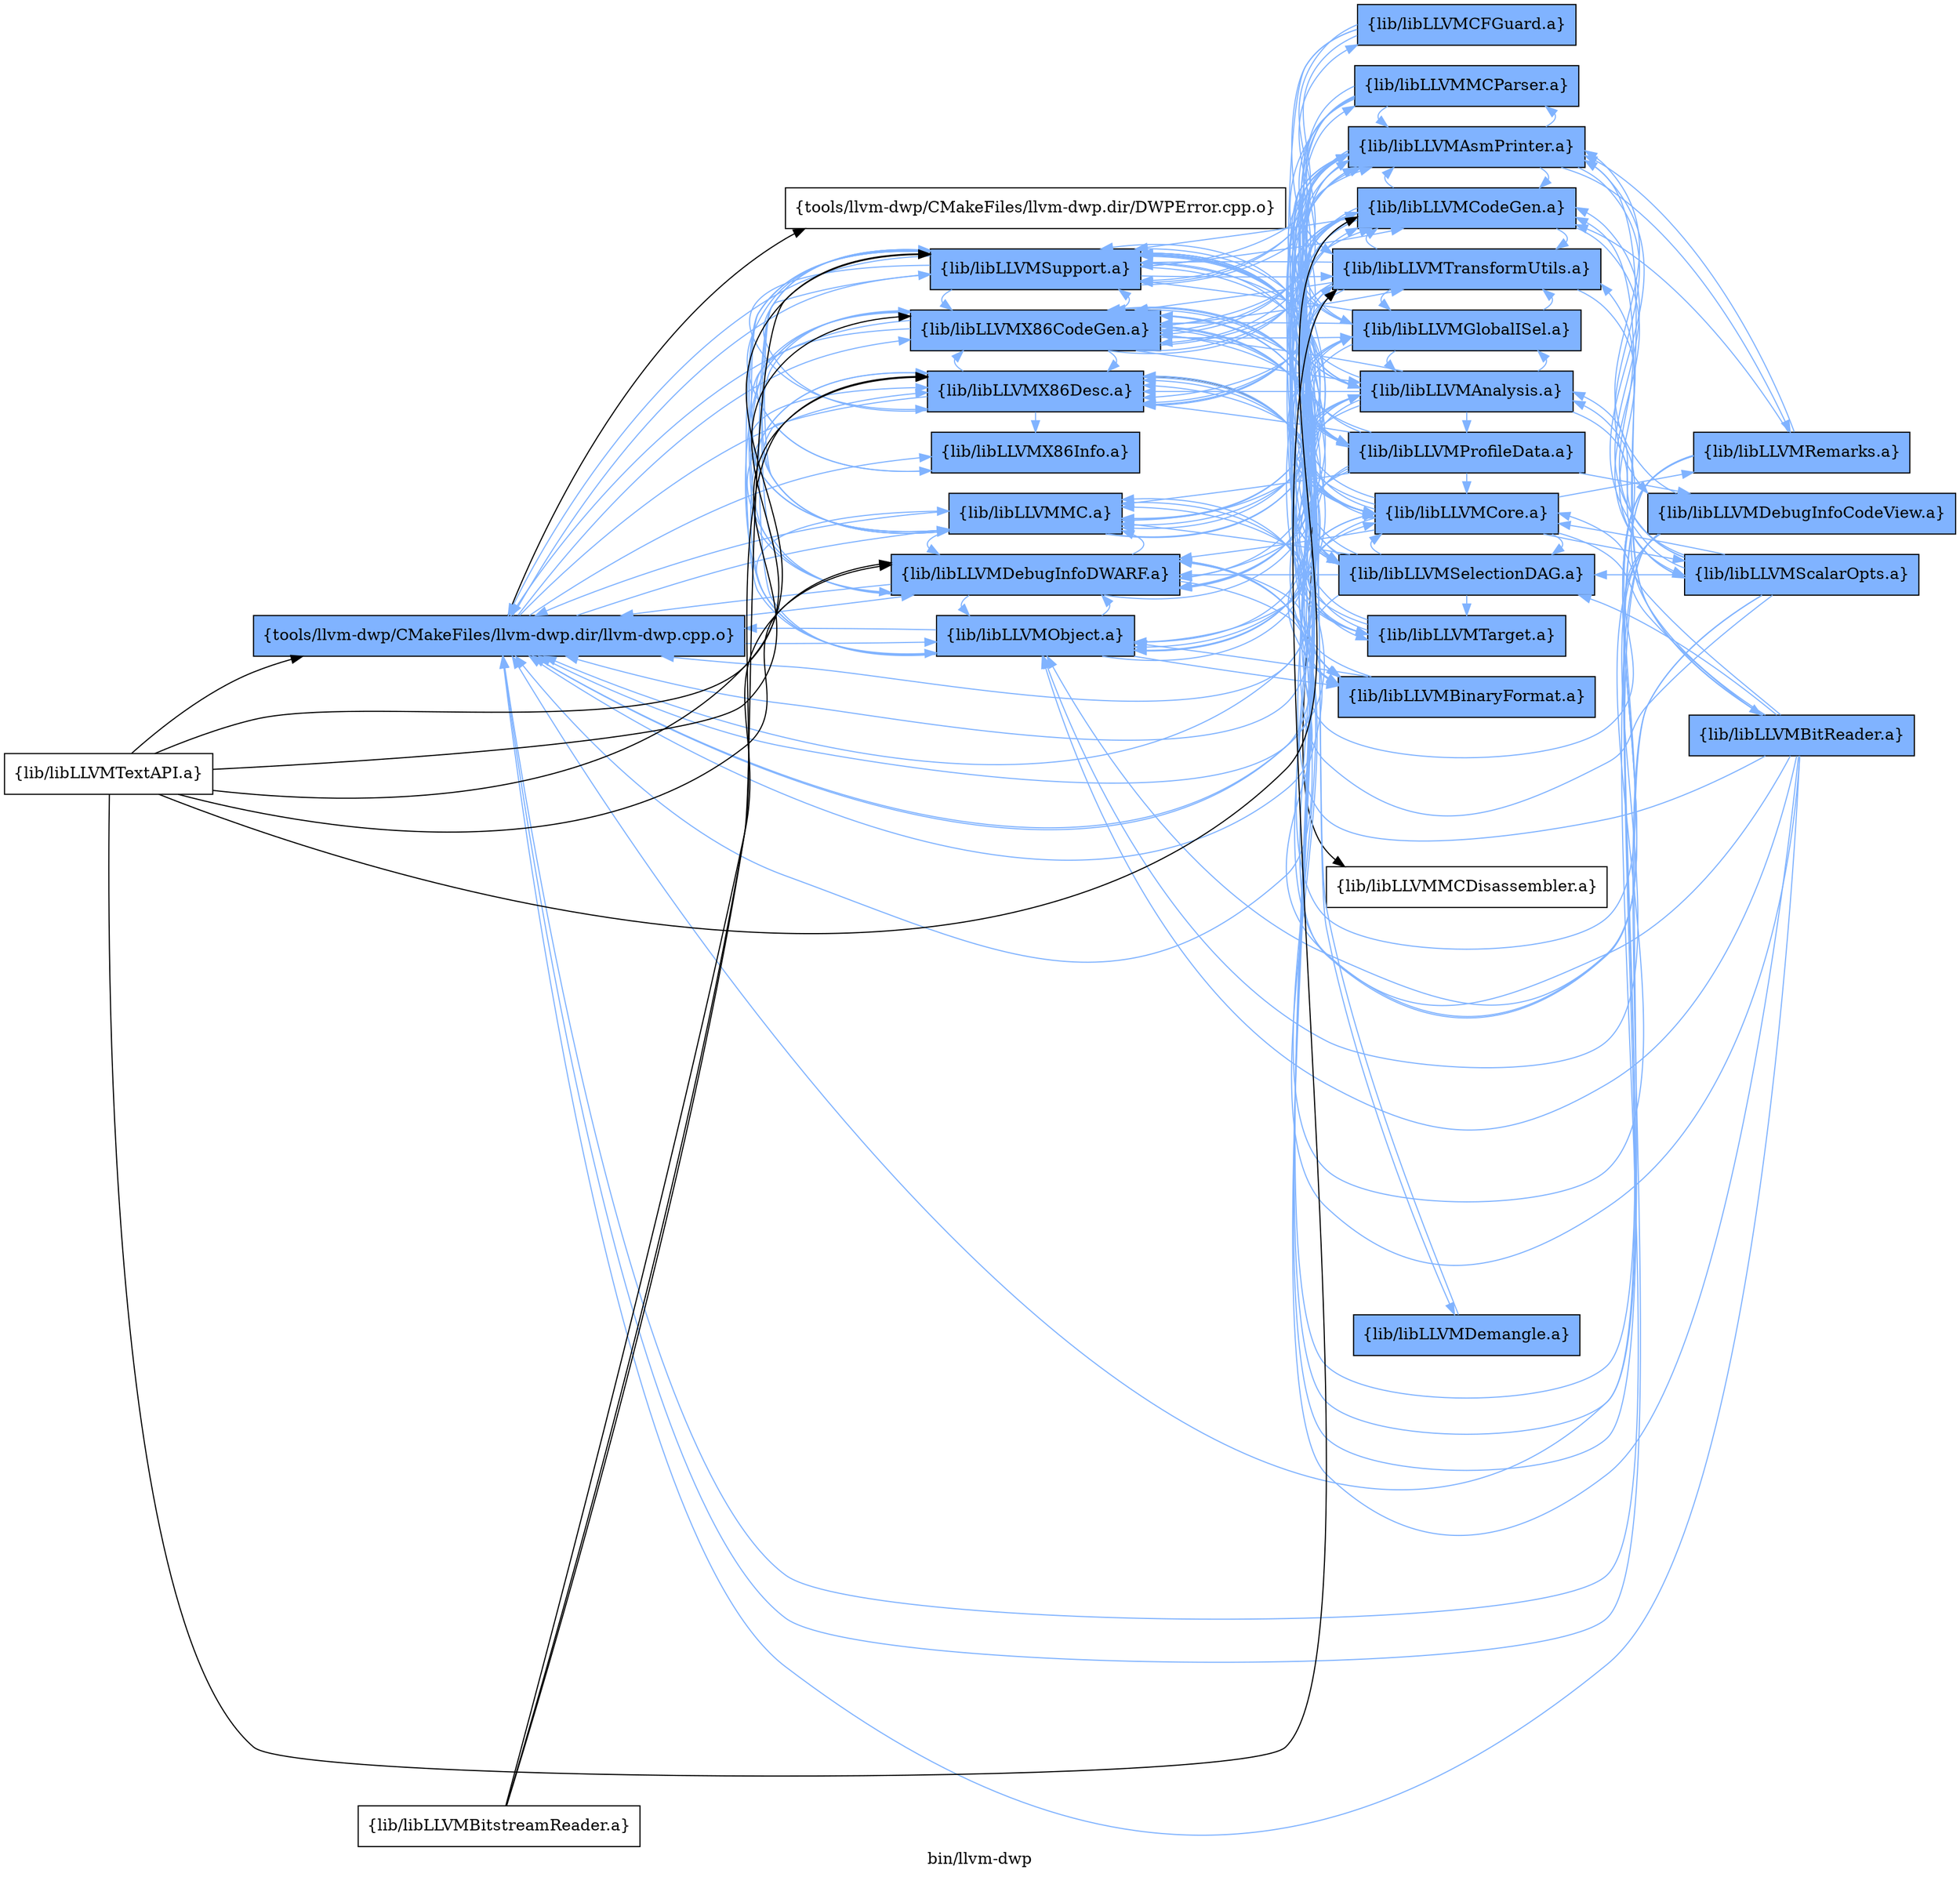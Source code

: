 digraph "bin/llvm-dwp" {
	label="bin/llvm-dwp";
	rankdir=LR;
	{ rank=same; Node0x56318d655078;  }
	{ rank=same; Node0x56318d642798; Node0x56318d64c298; Node0x56318d64c798; Node0x56318d64cc98; Node0x56318d650898; Node0x56318d64fe98; Node0x56318d650398; Node0x56318d64e598;  }
	{ rank=same; Node0x56318d64f998; Node0x56318d652b98; Node0x56318d64b438; Node0x56318d64ea98; Node0x56318d652698; Node0x56318d655438; Node0x56318d652198; Node0x56318d643be8; Node0x56318d644098; Node0x56318d6514c8; Node0x56318d64ef98; Node0x56318d64af88; Node0x56318d654a88; Node0x56318d649a48;  }

	Node0x56318d655078 [shape=record,shape=box,group=1,style=filled,fillcolor="0.600000 0.5 1",label="{tools/llvm-dwp/CMakeFiles/llvm-dwp.dir/llvm-dwp.cpp.o}"];
	Node0x56318d655078 -> Node0x56318d642798;
	Node0x56318d655078 -> Node0x56318d64c298[color="0.600000 0.5 1"];
	Node0x56318d655078 -> Node0x56318d64c798[color="0.600000 0.5 1"];
	Node0x56318d655078 -> Node0x56318d64cc98[color="0.600000 0.5 1"];
	Node0x56318d655078 -> Node0x56318d650898[color="0.600000 0.5 1"];
	Node0x56318d655078 -> Node0x56318d64fe98[color="0.600000 0.5 1"];
	Node0x56318d655078 -> Node0x56318d650398[color="0.600000 0.5 1"];
	Node0x56318d655078 -> Node0x56318d64e598[color="0.600000 0.5 1"];
	Node0x56318d642798 [shape=record,shape=box,group=0,label="{tools/llvm-dwp/CMakeFiles/llvm-dwp.dir/DWPError.cpp.o}"];
	Node0x56318d64c298 [shape=record,shape=box,group=1,style=filled,fillcolor="0.600000 0.5 1",label="{lib/libLLVMX86CodeGen.a}"];
	Node0x56318d64c298 -> Node0x56318d64c798[color="0.600000 0.5 1"];
	Node0x56318d64c298 -> Node0x56318d64cc98[color="0.600000 0.5 1"];
	Node0x56318d64c298 -> Node0x56318d64f998[color="0.600000 0.5 1"];
	Node0x56318d64c298 -> Node0x56318d650398[color="0.600000 0.5 1"];
	Node0x56318d64c298 -> Node0x56318d652b98[color="0.600000 0.5 1"];
	Node0x56318d64c298 -> Node0x56318d64e598[color="0.600000 0.5 1"];
	Node0x56318d64c298 -> Node0x56318d64b438[color="0.600000 0.5 1"];
	Node0x56318d64c298 -> Node0x56318d64ea98[color="0.600000 0.5 1"];
	Node0x56318d64c298 -> Node0x56318d652698[color="0.600000 0.5 1"];
	Node0x56318d64c298 -> Node0x56318d655438[color="0.600000 0.5 1"];
	Node0x56318d64c298 -> Node0x56318d652198[color="0.600000 0.5 1"];
	Node0x56318d64c298 -> Node0x56318d643be8[color="0.600000 0.5 1"];
	Node0x56318d64c298 -> Node0x56318d655078[color="0.600000 0.5 1"];
	Node0x56318d64c298 -> Node0x56318d644098[color="0.600000 0.5 1"];
	Node0x56318d64c298 -> Node0x56318d6514c8[color="0.600000 0.5 1"];
	Node0x56318d64c798 [shape=record,shape=box,group=1,style=filled,fillcolor="0.600000 0.5 1",label="{lib/libLLVMX86Desc.a}"];
	Node0x56318d64c798 -> Node0x56318d650398[color="0.600000 0.5 1"];
	Node0x56318d64c798 -> Node0x56318d64e598[color="0.600000 0.5 1"];
	Node0x56318d64c798 -> Node0x56318d64c298[color="0.600000 0.5 1"];
	Node0x56318d64c798 -> Node0x56318d64cc98[color="0.600000 0.5 1"];
	Node0x56318d64c798 -> Node0x56318d64ef98;
	Node0x56318d64c798 -> Node0x56318d64af88[color="0.600000 0.5 1"];
	Node0x56318d64cc98 [shape=record,shape=box,group=1,style=filled,fillcolor="0.600000 0.5 1",label="{lib/libLLVMX86Info.a}"];
	Node0x56318d64cc98 -> Node0x56318d64e598[color="0.600000 0.5 1"];
	Node0x56318d650898 [shape=record,shape=box,group=1,style=filled,fillcolor="0.600000 0.5 1",label="{lib/libLLVMObject.a}"];
	Node0x56318d650898 -> Node0x56318d64e598[color="0.600000 0.5 1"];
	Node0x56318d650898 -> Node0x56318d64af88[color="0.600000 0.5 1"];
	Node0x56318d650898 -> Node0x56318d655078[color="0.600000 0.5 1"];
	Node0x56318d650898 -> Node0x56318d64fe98[color="0.600000 0.5 1"];
	Node0x56318d650898 -> Node0x56318d64c798[color="0.600000 0.5 1"];
	Node0x56318d650898 -> Node0x56318d64f998[color="0.600000 0.5 1"];
	Node0x56318d650898 -> Node0x56318d650398[color="0.600000 0.5 1"];
	Node0x56318d650898 -> Node0x56318d64b438[color="0.600000 0.5 1"];
	Node0x56318d650898 -> Node0x56318d64c298[color="0.600000 0.5 1"];
	Node0x56318d650898 -> Node0x56318d654a88[color="0.600000 0.5 1"];
	Node0x56318d64fe98 [shape=record,shape=box,group=1,style=filled,fillcolor="0.600000 0.5 1",label="{lib/libLLVMDebugInfoDWARF.a}"];
	Node0x56318d64fe98 -> Node0x56318d655078[color="0.600000 0.5 1"];
	Node0x56318d64fe98 -> Node0x56318d64c798[color="0.600000 0.5 1"];
	Node0x56318d64fe98 -> Node0x56318d64f998[color="0.600000 0.5 1"];
	Node0x56318d64fe98 -> Node0x56318d650898[color="0.600000 0.5 1"];
	Node0x56318d64fe98 -> Node0x56318d64e598[color="0.600000 0.5 1"];
	Node0x56318d64fe98 -> Node0x56318d64af88[color="0.600000 0.5 1"];
	Node0x56318d64fe98 -> Node0x56318d650398[color="0.600000 0.5 1"];
	Node0x56318d64fe98 -> Node0x56318d64c298[color="0.600000 0.5 1"];
	Node0x56318d650398 [shape=record,shape=box,group=1,style=filled,fillcolor="0.600000 0.5 1",label="{lib/libLLVMMC.a}"];
	Node0x56318d650398 -> Node0x56318d64c798[color="0.600000 0.5 1"];
	Node0x56318d650398 -> Node0x56318d64e598[color="0.600000 0.5 1"];
	Node0x56318d650398 -> Node0x56318d655078[color="0.600000 0.5 1"];
	Node0x56318d650398 -> Node0x56318d64f998[color="0.600000 0.5 1"];
	Node0x56318d650398 -> Node0x56318d64fe98[color="0.600000 0.5 1"];
	Node0x56318d650398 -> Node0x56318d64c298[color="0.600000 0.5 1"];
	Node0x56318d650398 -> Node0x56318d64af88[color="0.600000 0.5 1"];
	Node0x56318d650398 -> Node0x56318d652b98[color="0.600000 0.5 1"];
	Node0x56318d64e598 [shape=record,shape=box,group=1,style=filled,fillcolor="0.600000 0.5 1",label="{lib/libLLVMSupport.a}"];
	Node0x56318d64e598 -> Node0x56318d655078[color="0.600000 0.5 1"];
	Node0x56318d64e598 -> Node0x56318d64c298[color="0.600000 0.5 1"];
	Node0x56318d64e598 -> Node0x56318d64f998[color="0.600000 0.5 1"];
	Node0x56318d64e598 -> Node0x56318d650898[color="0.600000 0.5 1"];
	Node0x56318d64e598 -> Node0x56318d64fe98[color="0.600000 0.5 1"];
	Node0x56318d64e598 -> Node0x56318d64c798[color="0.600000 0.5 1"];
	Node0x56318d64e598 -> Node0x56318d650398[color="0.600000 0.5 1"];
	Node0x56318d64e598 -> Node0x56318d652b98[color="0.600000 0.5 1"];
	Node0x56318d64e598 -> Node0x56318d6514c8[color="0.600000 0.5 1"];
	Node0x56318d64e598 -> Node0x56318d649a48[color="0.600000 0.5 1"];
	Node0x56318d64e598 -> Node0x56318d644098[color="0.600000 0.5 1"];
	Node0x56318d64f998 [shape=record,shape=box,group=1,style=filled,fillcolor="0.600000 0.5 1",label="{lib/libLLVMAsmPrinter.a}"];
	Node0x56318d64f998 -> Node0x56318d655078[color="0.600000 0.5 1"];
	Node0x56318d64f998 -> Node0x56318d64c298[color="0.600000 0.5 1"];
	Node0x56318d64f998 -> Node0x56318d64c798[color="0.600000 0.5 1"];
	Node0x56318d64f998 -> Node0x56318d650398[color="0.600000 0.5 1"];
	Node0x56318d64f998 -> Node0x56318d652b98[color="0.600000 0.5 1"];
	Node0x56318d64f998 -> Node0x56318d64e598[color="0.600000 0.5 1"];
	Node0x56318d64f998 -> Node0x56318d64ea98[color="0.600000 0.5 1"];
	Node0x56318d64f998 -> Node0x56318d64b438[color="0.600000 0.5 1"];
	Node0x56318d64f998 -> Node0x56318d655438[color="0.600000 0.5 1"];
	Node0x56318d64f998 -> Node0x56318d64af88[color="0.600000 0.5 1"];
	Node0x56318d64f998 -> Node0x56318d64aa38[color="0.600000 0.5 1"];
	Node0x56318d64f998 -> Node0x56318d654a88[color="0.600000 0.5 1"];
	Node0x56318d64f998 -> Node0x56318d64fe98[color="0.600000 0.5 1"];
	Node0x56318d64f998 -> Node0x56318d653fe8[color="0.600000 0.5 1"];
	Node0x56318d652b98 [shape=record,shape=box,group=1,style=filled,fillcolor="0.600000 0.5 1",label="{lib/libLLVMCodeGen.a}"];
	Node0x56318d652b98 -> Node0x56318d64c298[color="0.600000 0.5 1"];
	Node0x56318d652b98 -> Node0x56318d64e598[color="0.600000 0.5 1"];
	Node0x56318d652b98 -> Node0x56318d652698[color="0.600000 0.5 1"];
	Node0x56318d652b98 -> Node0x56318d64b438[color="0.600000 0.5 1"];
	Node0x56318d652b98 -> Node0x56318d655438[color="0.600000 0.5 1"];
	Node0x56318d652b98 -> Node0x56318d650398[color="0.600000 0.5 1"];
	Node0x56318d652b98 -> Node0x56318d655078[color="0.600000 0.5 1"];
	Node0x56318d652b98 -> Node0x56318d652198[color="0.600000 0.5 1"];
	Node0x56318d652b98 -> Node0x56318d64f998[color="0.600000 0.5 1"];
	Node0x56318d652b98 -> Node0x56318d6514c8[color="0.600000 0.5 1"];
	Node0x56318d652b98 -> Node0x56318d64c798[color="0.600000 0.5 1"];
	Node0x56318d652b98 -> Node0x56318d64ea98[color="0.600000 0.5 1"];
	Node0x56318d652b98 -> Node0x56318d64fe98[color="0.600000 0.5 1"];
	Node0x56318d652b98 -> Node0x56318d650898[color="0.600000 0.5 1"];
	Node0x56318d652b98 -> Node0x56318d644098[color="0.600000 0.5 1"];
	Node0x56318d652b98 -> Node0x56318d6518d8[color="0.600000 0.5 1"];
	Node0x56318d64b438 [shape=record,shape=box,group=1,style=filled,fillcolor="0.600000 0.5 1",label="{lib/libLLVMCore.a}"];
	Node0x56318d64b438 -> Node0x56318d64e598[color="0.600000 0.5 1"];
	Node0x56318d64b438 -> Node0x56318d655078[color="0.600000 0.5 1"];
	Node0x56318d64b438 -> Node0x56318d64c298[color="0.600000 0.5 1"];
	Node0x56318d64b438 -> Node0x56318d64c798[color="0.600000 0.5 1"];
	Node0x56318d64b438 -> Node0x56318d64f998[color="0.600000 0.5 1"];
	Node0x56318d64b438 -> Node0x56318d64fe98[color="0.600000 0.5 1"];
	Node0x56318d64b438 -> Node0x56318d652698[color="0.600000 0.5 1"];
	Node0x56318d64b438 -> Node0x56318d652b98[color="0.600000 0.5 1"];
	Node0x56318d64b438 -> Node0x56318d655438[color="0.600000 0.5 1"];
	Node0x56318d64b438 -> Node0x56318d64af88[color="0.600000 0.5 1"];
	Node0x56318d64b438 -> Node0x56318d6514c8[color="0.600000 0.5 1"];
	Node0x56318d64b438 -> Node0x56318d64aa38[color="0.600000 0.5 1"];
	Node0x56318d64b438 -> Node0x56318d6546c8[color="0.600000 0.5 1"];
	Node0x56318d64b438 -> Node0x56318d6518d8[color="0.600000 0.5 1"];
	Node0x56318d64ea98 [shape=record,shape=box,group=1,style=filled,fillcolor="0.600000 0.5 1",label="{lib/libLLVMTarget.a}"];
	Node0x56318d64ea98 -> Node0x56318d64c298[color="0.600000 0.5 1"];
	Node0x56318d64ea98 -> Node0x56318d64f998[color="0.600000 0.5 1"];
	Node0x56318d64ea98 -> Node0x56318d650398[color="0.600000 0.5 1"];
	Node0x56318d64ea98 -> Node0x56318d64e598[color="0.600000 0.5 1"];
	Node0x56318d64ea98 -> Node0x56318d64b438[color="0.600000 0.5 1"];
	Node0x56318d64ea98 -> Node0x56318d655438[color="0.600000 0.5 1"];
	Node0x56318d652698 [shape=record,shape=box,group=1,style=filled,fillcolor="0.600000 0.5 1",label="{lib/libLLVMSelectionDAG.a}"];
	Node0x56318d652698 -> Node0x56318d64c298[color="0.600000 0.5 1"];
	Node0x56318d652698 -> Node0x56318d64e598[color="0.600000 0.5 1"];
	Node0x56318d652698 -> Node0x56318d652198[color="0.600000 0.5 1"];
	Node0x56318d652698 -> Node0x56318d64b438[color="0.600000 0.5 1"];
	Node0x56318d652698 -> Node0x56318d652b98[color="0.600000 0.5 1"];
	Node0x56318d652698 -> Node0x56318d655438[color="0.600000 0.5 1"];
	Node0x56318d652698 -> Node0x56318d650398[color="0.600000 0.5 1"];
	Node0x56318d652698 -> Node0x56318d655078[color="0.600000 0.5 1"];
	Node0x56318d652698 -> Node0x56318d64f998[color="0.600000 0.5 1"];
	Node0x56318d652698 -> Node0x56318d64fe98[color="0.600000 0.5 1"];
	Node0x56318d652698 -> Node0x56318d64ea98[color="0.600000 0.5 1"];
	Node0x56318d652698 -> Node0x56318d6514c8[color="0.600000 0.5 1"];
	Node0x56318d652698 -> Node0x56318d64c798[color="0.600000 0.5 1"];
	Node0x56318d655438 [shape=record,shape=box,group=1,style=filled,fillcolor="0.600000 0.5 1",label="{lib/libLLVMAnalysis.a}"];
	Node0x56318d655438 -> Node0x56318d64c298[color="0.600000 0.5 1"];
	Node0x56318d655438 -> Node0x56318d64e598[color="0.600000 0.5 1"];
	Node0x56318d655438 -> Node0x56318d64b438[color="0.600000 0.5 1"];
	Node0x56318d655438 -> Node0x56318d655078[color="0.600000 0.5 1"];
	Node0x56318d655438 -> Node0x56318d652b98[color="0.600000 0.5 1"];
	Node0x56318d655438 -> Node0x56318d6514c8[color="0.600000 0.5 1"];
	Node0x56318d655438 -> Node0x56318d652698[color="0.600000 0.5 1"];
	Node0x56318d655438 -> Node0x56318d652198[color="0.600000 0.5 1"];
	Node0x56318d655438 -> Node0x56318d64c798[color="0.600000 0.5 1"];
	Node0x56318d655438 -> Node0x56318d64f998[color="0.600000 0.5 1"];
	Node0x56318d655438 -> Node0x56318d6518d8[color="0.600000 0.5 1"];
	Node0x56318d655438 -> Node0x56318d644098[color="0.600000 0.5 1"];
	Node0x56318d655438 -> Node0x56318d650398[color="0.600000 0.5 1"];
	Node0x56318d652198 [shape=record,shape=box,group=1,style=filled,fillcolor="0.600000 0.5 1",label="{lib/libLLVMGlobalISel.a}"];
	Node0x56318d652198 -> Node0x56318d64c298[color="0.600000 0.5 1"];
	Node0x56318d652198 -> Node0x56318d64e598[color="0.600000 0.5 1"];
	Node0x56318d652198 -> Node0x56318d652b98[color="0.600000 0.5 1"];
	Node0x56318d652198 -> Node0x56318d64b438[color="0.600000 0.5 1"];
	Node0x56318d652198 -> Node0x56318d64f998[color="0.600000 0.5 1"];
	Node0x56318d652198 -> Node0x56318d650398[color="0.600000 0.5 1"];
	Node0x56318d652198 -> Node0x56318d64ea98[color="0.600000 0.5 1"];
	Node0x56318d652198 -> Node0x56318d652698[color="0.600000 0.5 1"];
	Node0x56318d652198 -> Node0x56318d655438[color="0.600000 0.5 1"];
	Node0x56318d652198 -> Node0x56318d6514c8[color="0.600000 0.5 1"];
	Node0x56318d643be8 [shape=record,shape=box,group=1,style=filled,fillcolor="0.600000 0.5 1",label="{lib/libLLVMCFGuard.a}"];
	Node0x56318d643be8 -> Node0x56318d64c298[color="0.600000 0.5 1"];
	Node0x56318d643be8 -> Node0x56318d64e598[color="0.600000 0.5 1"];
	Node0x56318d643be8 -> Node0x56318d64b438[color="0.600000 0.5 1"];
	Node0x56318d643be8 -> Node0x56318d6514c8[color="0.600000 0.5 1"];
	Node0x56318d644098 [shape=record,shape=box,group=1,style=filled,fillcolor="0.600000 0.5 1",label="{lib/libLLVMProfileData.a}"];
	Node0x56318d644098 -> Node0x56318d655078[color="0.600000 0.5 1"];
	Node0x56318d644098 -> Node0x56318d64c298[color="0.600000 0.5 1"];
	Node0x56318d644098 -> Node0x56318d64f998[color="0.600000 0.5 1"];
	Node0x56318d644098 -> Node0x56318d64fe98[color="0.600000 0.5 1"];
	Node0x56318d644098 -> Node0x56318d650898[color="0.600000 0.5 1"];
	Node0x56318d644098 -> Node0x56318d64e598[color="0.600000 0.5 1"];
	Node0x56318d644098 -> Node0x56318d64b438[color="0.600000 0.5 1"];
	Node0x56318d644098 -> Node0x56318d652b98[color="0.600000 0.5 1"];
	Node0x56318d644098 -> Node0x56318d64c798[color="0.600000 0.5 1"];
	Node0x56318d644098 -> Node0x56318d650398[color="0.600000 0.5 1"];
	Node0x56318d644098 -> Node0x56318d653fe8[color="0.600000 0.5 1"];
	Node0x56318d6514c8 [shape=record,shape=box,group=1,style=filled,fillcolor="0.600000 0.5 1",label="{lib/libLLVMTransformUtils.a}"];
	Node0x56318d6514c8 -> Node0x56318d64c298[color="0.600000 0.5 1"];
	Node0x56318d6514c8 -> Node0x56318d64e598[color="0.600000 0.5 1"];
	Node0x56318d6514c8 -> Node0x56318d64b438[color="0.600000 0.5 1"];
	Node0x56318d6514c8 -> Node0x56318d652b98[color="0.600000 0.5 1"];
	Node0x56318d6514c8 -> Node0x56318d655438[color="0.600000 0.5 1"];
	Node0x56318d6514c8 -> Node0x56318d6518d8[color="0.600000 0.5 1"];
	Node0x56318d6514c8 -> Node0x56318d64c798[color="0.600000 0.5 1"];
	Node0x56318d6514c8 -> Node0x56318d64f998[color="0.600000 0.5 1"];
	Node0x56318d6514c8 -> Node0x56318d652698[color="0.600000 0.5 1"];
	Node0x56318d6514c8 -> Node0x56318d655078[color="0.600000 0.5 1"];
	Node0x56318d6514c8 -> Node0x56318d64fe98[color="0.600000 0.5 1"];
	Node0x56318d6514c8 -> Node0x56318d652198[color="0.600000 0.5 1"];
	Node0x56318d6514c8 -> Node0x56318d650898[color="0.600000 0.5 1"];
	Node0x56318d64ef98 [shape=record,shape=box,group=0,label="{lib/libLLVMMCDisassembler.a}"];
	Node0x56318d64af88 [shape=record,shape=box,group=1,style=filled,fillcolor="0.600000 0.5 1",label="{lib/libLLVMBinaryFormat.a}"];
	Node0x56318d64af88 -> Node0x56318d64fe98[color="0.600000 0.5 1"];
	Node0x56318d64af88 -> Node0x56318d64e598[color="0.600000 0.5 1"];
	Node0x56318d64af88 -> Node0x56318d650898[color="0.600000 0.5 1"];
	Node0x56318d64aa38 [shape=record,shape=box,group=1,style=filled,fillcolor="0.600000 0.5 1",label="{lib/libLLVMRemarks.a}"];
	Node0x56318d64aa38 -> Node0x56318d64fe98[color="0.600000 0.5 1"];
	Node0x56318d64aa38 -> Node0x56318d64e598[color="0.600000 0.5 1"];
	Node0x56318d64aa38 -> Node0x56318d650398[color="0.600000 0.5 1"];
	Node0x56318d64aa38 -> Node0x56318d655078[color="0.600000 0.5 1"];
	Node0x56318d64aa38 -> Node0x56318d64f998[color="0.600000 0.5 1"];
	Node0x56318d64aa38 -> Node0x56318d652b98[color="0.600000 0.5 1"];
	Node0x56318d64aa38 -> Node0x56318d64c798[color="0.600000 0.5 1"];
	Node0x56318d64aa38 -> Node0x56318d650898[color="0.600000 0.5 1"];
	Node0x56318d654a88 [shape=record,shape=box,group=1,style=filled,fillcolor="0.600000 0.5 1",label="{lib/libLLVMMCParser.a}"];
	Node0x56318d654a88 -> Node0x56318d655078[color="0.600000 0.5 1"];
	Node0x56318d654a88 -> Node0x56318d64c298[color="0.600000 0.5 1"];
	Node0x56318d654a88 -> Node0x56318d64c798[color="0.600000 0.5 1"];
	Node0x56318d654a88 -> Node0x56318d64f998[color="0.600000 0.5 1"];
	Node0x56318d654a88 -> Node0x56318d64fe98[color="0.600000 0.5 1"];
	Node0x56318d654a88 -> Node0x56318d650398[color="0.600000 0.5 1"];
	Node0x56318d654a88 -> Node0x56318d650898[color="0.600000 0.5 1"];
	Node0x56318d654a88 -> Node0x56318d64e598[color="0.600000 0.5 1"];
	Node0x56318d653fe8 [shape=record,shape=box,group=1,style=filled,fillcolor="0.600000 0.5 1",label="{lib/libLLVMDebugInfoCodeView.a}"];
	Node0x56318d653fe8 -> Node0x56318d655078[color="0.600000 0.5 1"];
	Node0x56318d653fe8 -> Node0x56318d64e598[color="0.600000 0.5 1"];
	Node0x56318d653fe8 -> Node0x56318d64f998[color="0.600000 0.5 1"];
	Node0x56318d653fe8 -> Node0x56318d64fe98[color="0.600000 0.5 1"];
	Node0x56318d653fe8 -> Node0x56318d650898[color="0.600000 0.5 1"];
	Node0x56318d653fe8 -> Node0x56318d64c298[color="0.600000 0.5 1"];
	Node0x56318d6518d8 [shape=record,shape=box,group=1,style=filled,fillcolor="0.600000 0.5 1",label="{lib/libLLVMScalarOpts.a}"];
	Node0x56318d6518d8 -> Node0x56318d64c298[color="0.600000 0.5 1"];
	Node0x56318d6518d8 -> Node0x56318d64e598[color="0.600000 0.5 1"];
	Node0x56318d6518d8 -> Node0x56318d64b438[color="0.600000 0.5 1"];
	Node0x56318d6518d8 -> Node0x56318d652b98[color="0.600000 0.5 1"];
	Node0x56318d6518d8 -> Node0x56318d6514c8[color="0.600000 0.5 1"];
	Node0x56318d6518d8 -> Node0x56318d655438[color="0.600000 0.5 1"];
	Node0x56318d6518d8 -> Node0x56318d64f998[color="0.600000 0.5 1"];
	Node0x56318d6518d8 -> Node0x56318d652698[color="0.600000 0.5 1"];
	Node0x56318d6518d8 -> Node0x56318d655078[color="0.600000 0.5 1"];
	Node0x56318d6546c8 [shape=record,shape=box,group=1,style=filled,fillcolor="0.600000 0.5 1",label="{lib/libLLVMBitReader.a}"];
	Node0x56318d6546c8 -> Node0x56318d655078[color="0.600000 0.5 1"];
	Node0x56318d6546c8 -> Node0x56318d64c298[color="0.600000 0.5 1"];
	Node0x56318d6546c8 -> Node0x56318d64c798[color="0.600000 0.5 1"];
	Node0x56318d6546c8 -> Node0x56318d64f998[color="0.600000 0.5 1"];
	Node0x56318d6546c8 -> Node0x56318d64fe98[color="0.600000 0.5 1"];
	Node0x56318d6546c8 -> Node0x56318d650898[color="0.600000 0.5 1"];
	Node0x56318d6546c8 -> Node0x56318d64e598[color="0.600000 0.5 1"];
	Node0x56318d6546c8 -> Node0x56318d652698[color="0.600000 0.5 1"];
	Node0x56318d6546c8 -> Node0x56318d64b438[color="0.600000 0.5 1"];
	Node0x56318d6546c8 -> Node0x56318d652b98[color="0.600000 0.5 1"];
	Node0x56318d6546c8 -> Node0x56318d655438[color="0.600000 0.5 1"];
	Node0x56318d655bb8 [shape=record,shape=box,group=0,label="{lib/libLLVMTextAPI.a}"];
	Node0x56318d655bb8 -> Node0x56318d64e598;
	Node0x56318d655bb8 -> Node0x56318d655078;
	Node0x56318d655bb8 -> Node0x56318d64c798;
	Node0x56318d655bb8 -> Node0x56318d64fe98;
	Node0x56318d655bb8 -> Node0x56318d652b98;
	Node0x56318d655bb8 -> Node0x56318d64c298;
	Node0x56318d655bb8 -> Node0x56318d6514c8;
	Node0x56318d649a48 [shape=record,shape=box,group=1,style=filled,fillcolor="0.600000 0.5 1",label="{lib/libLLVMDemangle.a}"];
	Node0x56318d649a48 -> Node0x56318d64e598[color="0.600000 0.5 1"];
	Node0x56318d64a5d8 [shape=record,shape=box,group=0,label="{lib/libLLVMBitstreamReader.a}"];
	Node0x56318d64a5d8 -> Node0x56318d64c798;
	Node0x56318d64a5d8 -> Node0x56318d64fe98;
	Node0x56318d64a5d8 -> Node0x56318d64e598;
}
